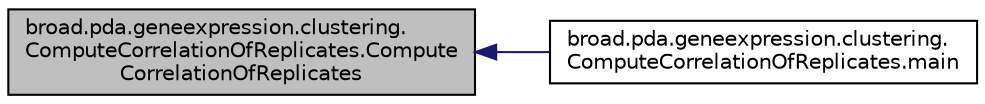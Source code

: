 digraph "broad.pda.geneexpression.clustering.ComputeCorrelationOfReplicates.ComputeCorrelationOfReplicates"
{
  edge [fontname="Helvetica",fontsize="10",labelfontname="Helvetica",labelfontsize="10"];
  node [fontname="Helvetica",fontsize="10",shape=record];
  rankdir="LR";
  Node1 [label="broad.pda.geneexpression.clustering.\lComputeCorrelationOfReplicates.Compute\lCorrelationOfReplicates",height=0.2,width=0.4,color="black", fillcolor="grey75", style="filled" fontcolor="black"];
  Node1 -> Node2 [dir="back",color="midnightblue",fontsize="10",style="solid"];
  Node2 [label="broad.pda.geneexpression.clustering.\lComputeCorrelationOfReplicates.main",height=0.2,width=0.4,color="black", fillcolor="white", style="filled",URL="$classbroad_1_1pda_1_1geneexpression_1_1clustering_1_1_compute_correlation_of_replicates.html#aca4d392c129c922d844cd2d916d7d8a2"];
}
